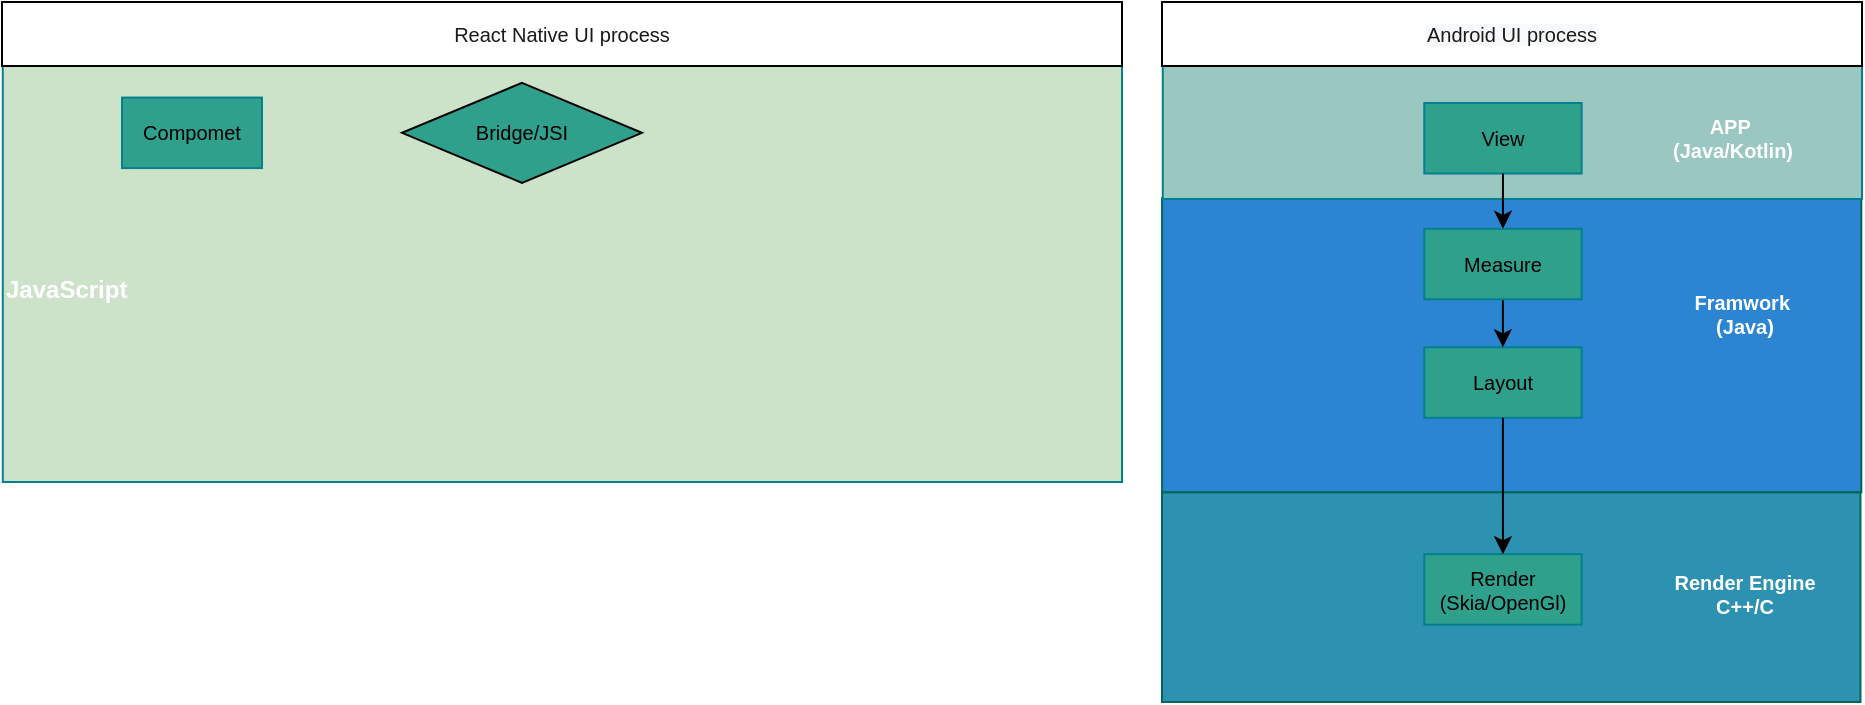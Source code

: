 <mxfile version="14.5.8" type="github">
  <diagram name="Page-1" id="74e2e168-ea6b-b213-b513-2b3c1d86103e">
    <mxGraphModel dx="1061" dy="590" grid="1" gridSize="10" guides="1" tooltips="1" connect="1" arrows="1" fold="1" page="1" pageScale="1" pageWidth="1100" pageHeight="850" background="#FFFFFF" math="0" shadow="0">
      <root>
        <mxCell id="0" />
        <mxCell id="zV7dkoKjgI9M_0pRiy-D-59" parent="0" />
        <mxCell id="zV7dkoKjgI9M_0pRiy-D-124" value="&lt;font color=&quot;#ffffff&quot;&gt;&lt;b&gt;&amp;nbsp; &amp;nbsp; &amp;nbsp;&amp;nbsp;&lt;br&gt;&lt;div&gt;&lt;b&gt;JavaScript&lt;/b&gt;&lt;/div&gt;&lt;/b&gt;&lt;/font&gt;" style="whiteSpace=wrap;html=1;rounded=0;sketch=0;strokeColor=#028090;fillColor=#CCE3CA;container=0;align=left;" vertex="1" parent="zV7dkoKjgI9M_0pRiy-D-59">
          <mxGeometry x="0.38" y="32" width="559.62" height="208" as="geometry" />
        </mxCell>
        <mxCell id="zV7dkoKjgI9M_0pRiy-D-126" value="&lt;span style=&quot;color: rgb(26 , 26 , 26)&quot;&gt;React Native UI process&lt;/span&gt;" style="whiteSpace=wrap;html=1;rounded=0;sketch=0;fontSize=10;fontColor=#FFFFFF;fillColor=#FFFFFF;container=0;" vertex="1" parent="zV7dkoKjgI9M_0pRiy-D-59">
          <mxGeometry width="560" height="32" as="geometry" />
        </mxCell>
        <mxCell id="zV7dkoKjgI9M_0pRiy-D-138" value="" style="group" vertex="1" connectable="0" parent="zV7dkoKjgI9M_0pRiy-D-59">
          <mxGeometry x="580" width="350" height="350" as="geometry" />
        </mxCell>
        <mxCell id="zV7dkoKjgI9M_0pRiy-D-60" value="" style="whiteSpace=wrap;html=1;rounded=0;sketch=0;strokeColor=#006658;fontColor=#5C5C5C;fillColor=#2B85D2;container=0;" vertex="1" parent="zV7dkoKjgI9M_0pRiy-D-138">
          <mxGeometry x="0.043" y="98.048" width="349.615" height="147.146" as="geometry" />
        </mxCell>
        <mxCell id="zV7dkoKjgI9M_0pRiy-D-61" value="" style="whiteSpace=wrap;html=1;rounded=0;sketch=0;strokeColor=#006658;fontColor=#5C5C5C;fillColor=#2D91B2;container=0;" vertex="1" parent="zV7dkoKjgI9M_0pRiy-D-138">
          <mxGeometry y="245.19" width="349.23" height="104.81" as="geometry" />
        </mxCell>
        <mxCell id="zV7dkoKjgI9M_0pRiy-D-65" value="" style="whiteSpace=wrap;html=1;rounded=0;sketch=0;strokeColor=#028090;fontColor=#E4FDE1;fillColor=#9AC7BF;container=0;" vertex="1" parent="zV7dkoKjgI9M_0pRiy-D-138">
          <mxGeometry x="0.385" y="31.876" width="349.615" height="66.615" as="geometry" />
        </mxCell>
        <mxCell id="zV7dkoKjgI9M_0pRiy-D-66" value="APP&amp;nbsp;&lt;br style=&quot;font-size: 10px&quot;&gt;(Java/Kotlin)" style="text;html=1;resizable=0;autosize=1;align=center;verticalAlign=middle;points=[];fillColor=none;strokeColor=none;rounded=0;sketch=0;fontStyle=1;fontSize=10;fontColor=#FFFFFF;container=0;" vertex="1" parent="zV7dkoKjgI9M_0pRiy-D-138">
          <mxGeometry x="240.117" y="52.696" width="90" height="30" as="geometry" />
        </mxCell>
        <mxCell id="zV7dkoKjgI9M_0pRiy-D-68" value="Framwork&amp;nbsp;&lt;br style=&quot;font-size: 10px&quot;&gt;(Java)" style="text;html=1;resizable=0;autosize=1;align=center;verticalAlign=middle;points=[];fillColor=none;strokeColor=none;rounded=0;sketch=0;fontStyle=1;fontSize=10;fontColor=#FFFFFF;container=0;" vertex="1" parent="zV7dkoKjgI9M_0pRiy-D-138">
          <mxGeometry x="251.353" y="140.899" width="80" height="30" as="geometry" />
        </mxCell>
        <mxCell id="zV7dkoKjgI9M_0pRiy-D-70" value="Render Engine&lt;br style=&quot;font-size: 10px&quot;&gt;C++/C" style="text;html=1;resizable=0;autosize=1;align=center;verticalAlign=middle;points=[];fillColor=none;strokeColor=none;rounded=0;sketch=0;fontStyle=1;fontSize=10;fontColor=#FFFFFF;container=0;" vertex="1" parent="zV7dkoKjgI9M_0pRiy-D-138">
          <mxGeometry x="241.352" y="281.337" width="100" height="30" as="geometry" />
        </mxCell>
        <mxCell id="zV7dkoKjgI9M_0pRiy-D-71" value="Render&lt;br&gt;(Skia/OpenGl)" style="whiteSpace=wrap;html=1;rounded=0;sketch=0;strokeColor=#028090;fontSize=10;fontColor=#000000;fillColor=#2FA08C;container=0;" vertex="1" parent="zV7dkoKjgI9M_0pRiy-D-138">
          <mxGeometry x="131.15" y="276.082" width="78.663" height="35.255" as="geometry" />
        </mxCell>
        <mxCell id="zV7dkoKjgI9M_0pRiy-D-73" value="Layout" style="whiteSpace=wrap;html=1;rounded=0;sketch=0;strokeColor=#028090;fontSize=10;fontColor=#000000;fillColor=#2FA08C;container=0;" vertex="1" parent="zV7dkoKjgI9M_0pRiy-D-138">
          <mxGeometry x="131.146" y="172.647" width="78.663" height="35.255" as="geometry" />
        </mxCell>
        <mxCell id="zV7dkoKjgI9M_0pRiy-D-122" style="edgeStyle=orthogonalEdgeStyle;curved=0;rounded=1;sketch=0;orthogonalLoop=1;jettySize=auto;html=1;strokeColor=#000000;fillColor=#F45B69;fontSize=10;fontColor=#FFFFFF;" edge="1" parent="zV7dkoKjgI9M_0pRiy-D-138" source="zV7dkoKjgI9M_0pRiy-D-95" target="zV7dkoKjgI9M_0pRiy-D-73">
          <mxGeometry x="0.385" y="-43.065" as="geometry" />
        </mxCell>
        <mxCell id="zV7dkoKjgI9M_0pRiy-D-95" value="Measure" style="whiteSpace=wrap;html=1;rounded=0;sketch=0;strokeColor=#028090;fontSize=10;fontColor=#000000;fillColor=#2FA08C;container=0;" vertex="1" parent="zV7dkoKjgI9M_0pRiy-D-138">
          <mxGeometry x="131.148" y="113.416" width="78.668" height="35.255" as="geometry" />
        </mxCell>
        <mxCell id="zV7dkoKjgI9M_0pRiy-D-97" value="View" style="whiteSpace=wrap;html=1;rounded=0;sketch=0;strokeColor=#028090;fontSize=10;fontColor=#000000;fillColor=#2FA08C;container=0;" vertex="1" parent="zV7dkoKjgI9M_0pRiy-D-138">
          <mxGeometry x="131.146" y="50.506" width="78.663" height="35.255" as="geometry" />
        </mxCell>
        <mxCell id="zV7dkoKjgI9M_0pRiy-D-74" style="edgeStyle=orthogonalEdgeStyle;curved=0;rounded=1;sketch=0;orthogonalLoop=1;jettySize=auto;html=1;entryX=0.5;entryY=0;entryDx=0;entryDy=0;fillColor=#F45B69;fontSize=10;" edge="1" parent="zV7dkoKjgI9M_0pRiy-D-138" source="zV7dkoKjgI9M_0pRiy-D-73" target="zV7dkoKjgI9M_0pRiy-D-71">
          <mxGeometry x="0.385" y="-43.065" as="geometry" />
        </mxCell>
        <mxCell id="zV7dkoKjgI9M_0pRiy-D-116" style="edgeStyle=orthogonalEdgeStyle;curved=0;rounded=1;sketch=0;orthogonalLoop=1;jettySize=auto;html=1;entryX=0.5;entryY=0;entryDx=0;entryDy=0;fillColor=#F45B69;fontSize=10;exitX=0.5;exitY=1;exitDx=0;exitDy=0;" edge="1" parent="zV7dkoKjgI9M_0pRiy-D-138" source="zV7dkoKjgI9M_0pRiy-D-97" target="zV7dkoKjgI9M_0pRiy-D-95">
          <mxGeometry x="0.385" y="-43.065" as="geometry">
            <mxPoint x="174.176" y="15.223" as="sourcePoint" />
            <mxPoint x="174.176" y="89.781" as="targetPoint" />
          </mxGeometry>
        </mxCell>
        <mxCell id="zV7dkoKjgI9M_0pRiy-D-120" value="&lt;meta charset=&quot;utf-8&quot;&gt;&lt;span style=&quot;color: rgb(26, 26, 26); font-family: helvetica; font-size: 10px; font-style: normal; font-weight: 400; letter-spacing: normal; text-align: center; text-indent: 0px; text-transform: none; word-spacing: 0px; background-color: rgb(248, 249, 250); display: inline; float: none;&quot;&gt;Android UI process&lt;/span&gt;" style="whiteSpace=wrap;html=1;rounded=0;sketch=0;fontSize=10;fontColor=#FFFFFF;fillColor=#FFFFFF;container=0;" vertex="1" parent="zV7dkoKjgI9M_0pRiy-D-138">
          <mxGeometry width="350" height="32" as="geometry" />
        </mxCell>
        <mxCell id="zV7dkoKjgI9M_0pRiy-D-155" value="Compomet" style="whiteSpace=wrap;html=1;rounded=0;sketch=0;strokeColor=#028090;fontSize=10;fontColor=#000000;fillColor=#2FA08C;container=0;" vertex="1" parent="zV7dkoKjgI9M_0pRiy-D-59">
          <mxGeometry x="60" y="47.78" width="70" height="35.26" as="geometry" />
        </mxCell>
        <mxCell id="zV7dkoKjgI9M_0pRiy-D-156" value="Bridge/JSI" style="rhombus;whiteSpace=wrap;html=1;rounded=0;sketch=0;strokeColor=#000000;fontSize=10;fontColor=#000000;fillColor=#2FA08C;" vertex="1" parent="zV7dkoKjgI9M_0pRiy-D-59">
          <mxGeometry x="200" y="40.41" width="120" height="50" as="geometry" />
        </mxCell>
      </root>
    </mxGraphModel>
  </diagram>
</mxfile>
